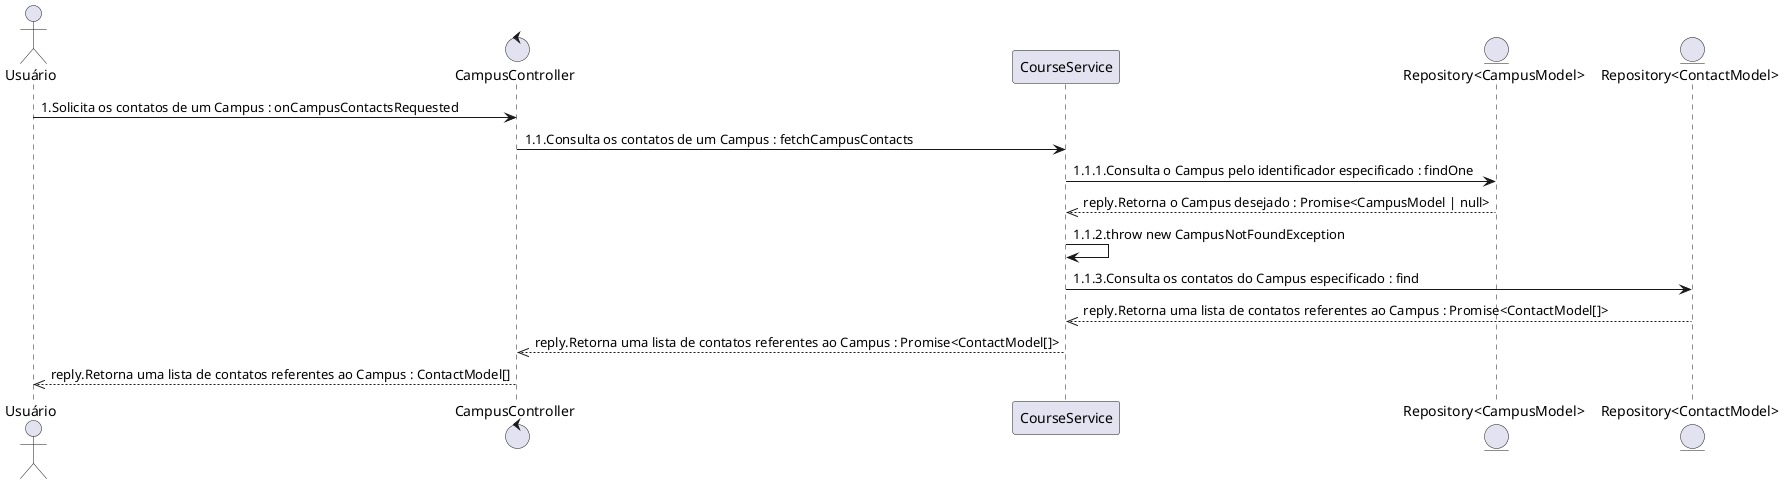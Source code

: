 
@startuml

actor "Usuário"
control "CampusController"
participant "CourseService"
entity "Repository<CampusModel>"
entity "Repository<ContactModel>"

"Usuário" -> "CampusController":1.Solicita os contatos de um Campus : onCampusContactsRequested
"CampusController" -> "CourseService":1.1.Consulta os contatos de um Campus : fetchCampusContacts
"CourseService" -> "Repository<CampusModel>":1.1.1.Consulta o Campus pelo identificador especificado : findOne
"Repository<CampusModel>" -->> "CourseService":reply.Retorna o Campus desejado : Promise<CampusModel | null>
"CourseService" -> "CourseService":1.1.2.throw new CampusNotFoundException
"CourseService" -> "Repository<ContactModel>":1.1.3.Consulta os contatos do Campus especificado : find
"Repository<ContactModel>" -->> "CourseService":reply.Retorna uma lista de contatos referentes ao Campus : Promise<ContactModel[]>
"CourseService" -->> "CampusController":reply.Retorna uma lista de contatos referentes ao Campus : Promise<ContactModel[]>
"CampusController" -->> "Usuário":reply.Retorna uma lista de contatos referentes ao Campus : ContactModel[]

@enduml
